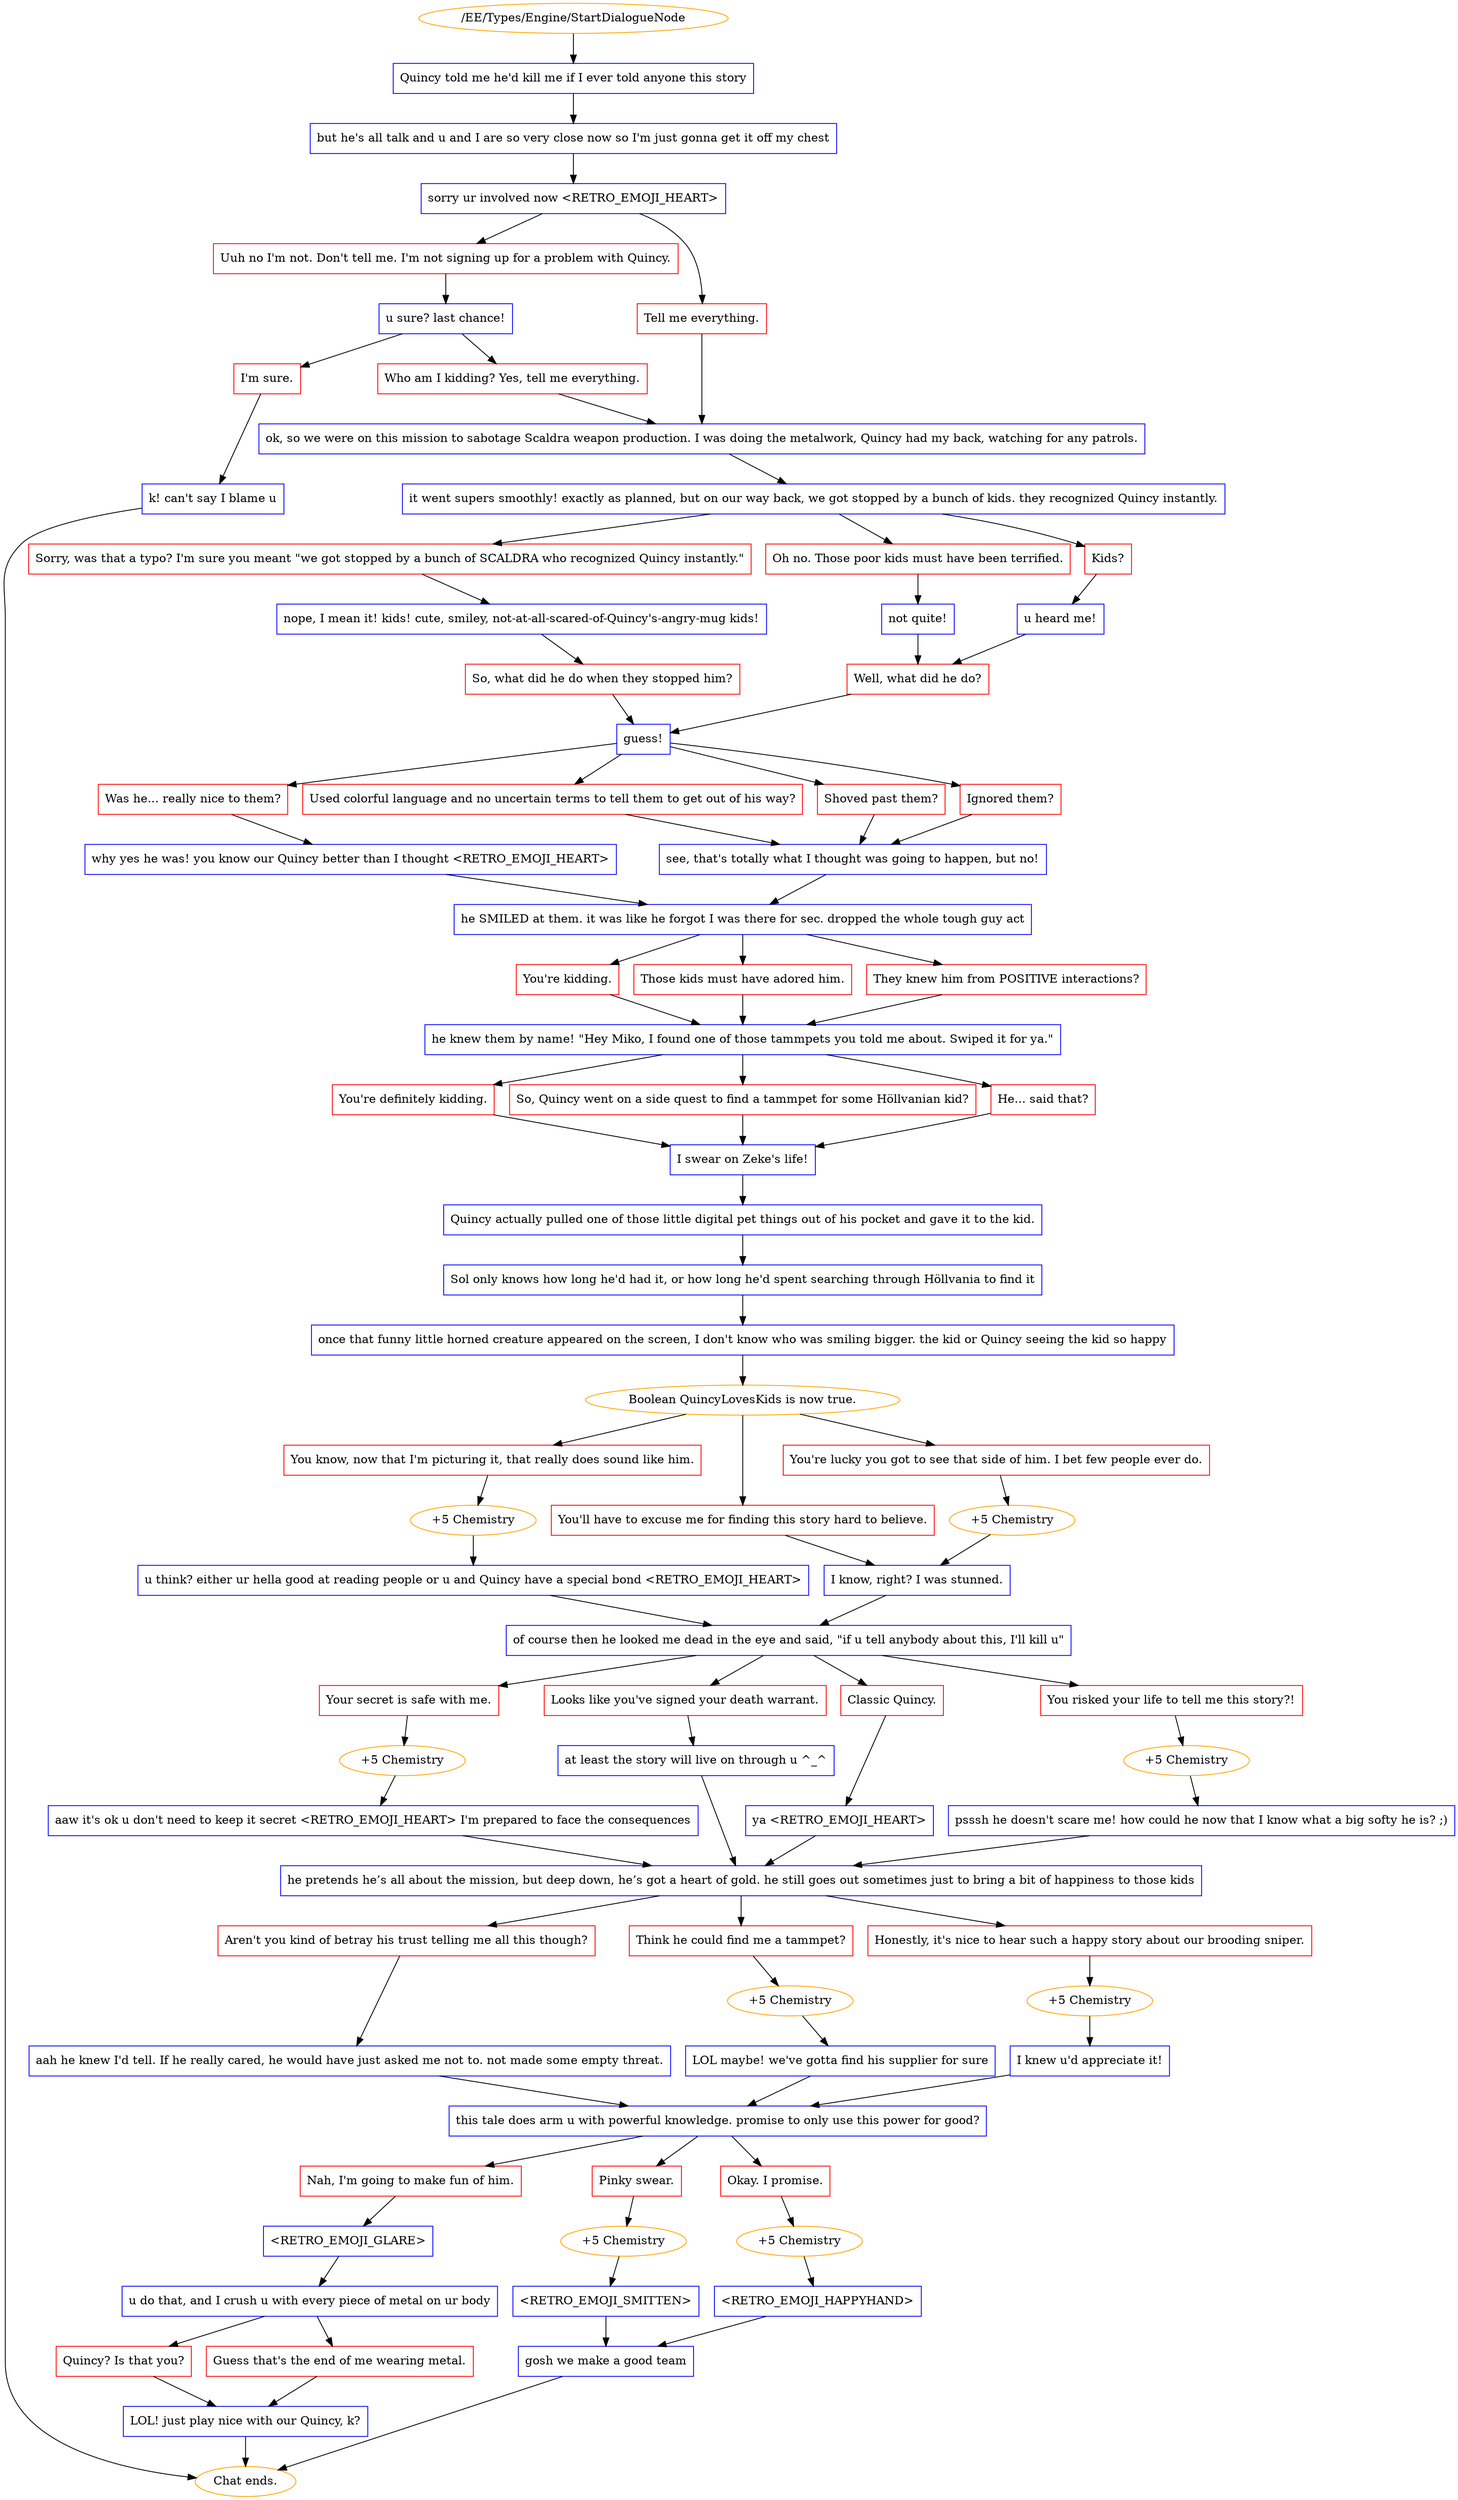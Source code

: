 digraph {
	3429 [label="/EE/Types/Engine/StartDialogueNode",color=orange];
		3429 -> 3430;
	3430 [label="Quincy told me he'd kill me if I ever told anyone this story",shape=box,color=blue];
		3430 -> 3431;
	3431 [label="but he's all talk and u and I are so very close now so I'm just gonna get it off my chest",shape=box,color=blue];
		3431 -> 3432;
	3432 [label="sorry ur involved now <RETRO_EMOJI_HEART>",shape=box,color=blue];
		3432 -> 3433;
		3432 -> 3434;
	3433 [label="Uuh no I'm not. Don't tell me. I'm not signing up for a problem with Quincy.",shape=box,color=red];
		3433 -> 3435;
	3434 [label="Tell me everything.",shape=box,color=red];
		3434 -> 3439;
	3435 [label="u sure? last chance!",shape=box,color=blue];
		3435 -> 3436;
		3435 -> 3438;
	3439 [label="ok, so we were on this mission to sabotage Scaldra weapon production. I was doing the metalwork, Quincy had my back, watching for any patrols.",shape=box,color=blue];
		3439 -> 3441;
	3436 [label="Who am I kidding? Yes, tell me everything.",shape=box,color=red];
		3436 -> 3439;
	3438 [label="I'm sure.",shape=box,color=red];
		3438 -> 3437;
	3441 [label="it went supers smoothly! exactly as planned, but on our way back, we got stopped by a bunch of kids. they recognized Quincy instantly.",shape=box,color=blue];
		3441 -> 3442;
		3441 -> 3443;
		3441 -> 3444;
	3437 [label="k! can't say I blame u",shape=box,color=blue];
		3437 -> "Chat ends.";
	3442 [label="Sorry, was that a typo? I'm sure you meant \"we got stopped by a bunch of SCALDRA who recognized Quincy instantly.\"",shape=box,color=red];
		3442 -> 3445;
	3443 [label="Oh no. Those poor kids must have been terrified.",shape=box,color=red];
		3443 -> 3446;
	3444 [label="Kids?",shape=box,color=red];
		3444 -> 3447;
	"Chat ends." [color=orange];
	3445 [label="nope, I mean it! kids! cute, smiley, not-at-all-scared-of-Quincy's-angry-mug kids!",shape=box,color=blue];
		3445 -> 3449;
	3446 [label="not quite!",shape=box,color=blue];
		3446 -> 3448;
	3447 [label="u heard me!",shape=box,color=blue];
		3447 -> 3448;
	3449 [label="So, what did he do when they stopped him?",shape=box,color=red];
		3449 -> 3450;
	3448 [label="Well, what did he do?",shape=box,color=red];
		3448 -> 3450;
	3450 [label="guess!",shape=box,color=blue];
		3450 -> 3451;
		3450 -> 3453;
		3450 -> 3452;
		3450 -> 3454;
	3451 [label="Used colorful language and no uncertain terms to tell them to get out of his way?",shape=box,color=red];
		3451 -> 3455;
	3453 [label="Shoved past them?",shape=box,color=red];
		3453 -> 3455;
	3452 [label="Ignored them?",shape=box,color=red];
		3452 -> 3455;
	3454 [label="Was he... really nice to them?",shape=box,color=red];
		3454 -> 3456;
	3455 [label="see, that's totally what I thought was going to happen, but no!",shape=box,color=blue];
		3455 -> 3457;
	3456 [label="why yes he was! you know our Quincy better than I thought <RETRO_EMOJI_HEART>",shape=box,color=blue];
		3456 -> 3457;
	3457 [label="he SMILED at them. it was like he forgot I was there for sec. dropped the whole tough guy act",shape=box,color=blue];
		3457 -> 3458;
		3457 -> 3460;
		3457 -> 3459;
	3458 [label="Those kids must have adored him.",shape=box,color=red];
		3458 -> 3461;
	3460 [label="They knew him from POSITIVE interactions?",shape=box,color=red];
		3460 -> 3461;
	3459 [label="You're kidding.",shape=box,color=red];
		3459 -> 3461;
	3461 [label="he knew them by name! \"Hey Miko, I found one of those tammpets you told me about. Swiped it for ya.\"",shape=box,color=blue];
		3461 -> 3465;
		3461 -> 3463;
		3461 -> 3464;
	3465 [label="So, Quincy went on a side quest to find a tammpet for some Höllvanian kid?",shape=box,color=red];
		3465 -> 3462;
	3463 [label="He... said that?",shape=box,color=red];
		3463 -> 3462;
	3464 [label="You're definitely kidding.",shape=box,color=red];
		3464 -> 3462;
	3462 [label="I swear on Zeke's life!",shape=box,color=blue];
		3462 -> 3466;
	3466 [label="Quincy actually pulled one of those little digital pet things out of his pocket and gave it to the kid.",shape=box,color=blue];
		3466 -> 3467;
	3467 [label="Sol only knows how long he'd had it, or how long he'd spent searching through Höllvania to find it",shape=box,color=blue];
		3467 -> 3468;
	3468 [label="once that funny little horned creature appeared on the screen, I don't know who was smiling bigger. the kid or Quincy seeing the kid so happy",shape=box,color=blue];
		3468 -> 3469;
	3469 [label="Boolean QuincyLovesKids is now true.",color=orange];
		3469 -> 3470;
		3469 -> 3471;
		3469 -> 3472;
	3470 [label="You know, now that I'm picturing it, that really does sound like him.",shape=box,color=red];
		3470 -> 3473;
	3471 [label="You'll have to excuse me for finding this story hard to believe.",shape=box,color=red];
		3471 -> 3476;
	3472 [label="You're lucky you got to see that side of him. I bet few people ever do.",shape=box,color=red];
		3472 -> 3474;
	3473 [label="+5 Chemistry",color=orange];
		3473 -> 3475;
	3476 [label="I know, right? I was stunned.",shape=box,color=blue];
		3476 -> 3477;
	3474 [label="+5 Chemistry",color=orange];
		3474 -> 3476;
	3475 [label="u think? either ur hella good at reading people or u and Quincy have a special bond <RETRO_EMOJI_HEART>",shape=box,color=blue];
		3475 -> 3477;
	3477 [label="of course then he looked me dead in the eye and said, \"if u tell anybody about this, I'll kill u\"",shape=box,color=blue];
		3477 -> 3478;
		3477 -> 3479;
		3477 -> 3480;
		3477 -> 3481;
	3478 [label="Classic Quincy.",shape=box,color=red];
		3478 -> 3484;
	3479 [label="You risked your life to tell me this story?!",shape=box,color=red];
		3479 -> 3482;
	3480 [label="Your secret is safe with me.",shape=box,color=red];
		3480 -> 3483;
	3481 [label="Looks like you've signed your death warrant.",shape=box,color=red];
		3481 -> 3487;
	3484 [label="ya <RETRO_EMOJI_HEART>",shape=box,color=blue];
		3484 -> 3488;
	3482 [label="+5 Chemistry",color=orange];
		3482 -> 3485;
	3483 [label="+5 Chemistry",color=orange];
		3483 -> 3486;
	3487 [label="at least the story will live on through u ^_^",shape=box,color=blue];
		3487 -> 3488;
	3488 [label="he pretends he’s all about the mission, but deep down, he’s got a heart of gold. he still goes out sometimes just to bring a bit of happiness to those kids",shape=box,color=blue];
		3488 -> 3491;
		3488 -> 3493;
		3488 -> 3490;
	3485 [label="psssh he doesn't scare me! how could he now that I know what a big softy he is? ;)",shape=box,color=blue];
		3485 -> 3488;
	3486 [label="aaw it's ok u don't need to keep it secret <RETRO_EMOJI_HEART> I'm prepared to face the consequences",shape=box,color=blue];
		3486 -> 3488;
	3491 [label="Think he could find me a tammpet?",shape=box,color=red];
		3491 -> 3489;
	3493 [label="Honestly, it's nice to hear such a happy story about our brooding sniper.",shape=box,color=red];
		3493 -> 3492;
	3490 [label="Aren't you kind of betray his trust telling me all this though?",shape=box,color=red];
		3490 -> 3496;
	3489 [label="+5 Chemistry",color=orange];
		3489 -> 3494;
	3492 [label="+5 Chemistry",color=orange];
		3492 -> 3495;
	3496 [label="aah he knew I'd tell. If he really cared, he would have just asked me not to. not made some empty threat.",shape=box,color=blue];
		3496 -> 3497;
	3494 [label="LOL maybe! we've gotta find his supplier for sure",shape=box,color=blue];
		3494 -> 3497;
	3495 [label="I knew u'd appreciate it!",shape=box,color=blue];
		3495 -> 3497;
	3497 [label="this tale does arm u with powerful knowledge. promise to only use this power for good?",shape=box,color=blue];
		3497 -> 3503;
		3497 -> 3505;
		3497 -> 3498;
	3503 [label="Okay. I promise.",shape=box,color=red];
		3503 -> 3500;
	3505 [label="Pinky swear.",shape=box,color=red];
		3505 -> 3504;
	3498 [label="Nah, I'm going to make fun of him.",shape=box,color=red];
		3498 -> 3502;
	3500 [label="+5 Chemistry",color=orange];
		3500 -> 3499;
	3504 [label="+5 Chemistry",color=orange];
		3504 -> 3501;
	3502 [label="<RETRO_EMOJI_GLARE>",shape=box,color=blue];
		3502 -> 3506;
	3499 [label="<RETRO_EMOJI_HAPPYHAND>",shape=box,color=blue];
		3499 -> 3507;
	3501 [label="<RETRO_EMOJI_SMITTEN>",shape=box,color=blue];
		3501 -> 3507;
	3506 [label="u do that, and I crush u with every piece of metal on ur body",shape=box,color=blue];
		3506 -> 3508;
		3506 -> 3509;
	3507 [label="gosh we make a good team",shape=box,color=blue];
		3507 -> "Chat ends.";
	3508 [label="Quincy? Is that you?",shape=box,color=red];
		3508 -> 3510;
	3509 [label="Guess that's the end of me wearing metal.",shape=box,color=red];
		3509 -> 3510;
	"Chat ends." [color=orange];
	3510 [label="LOL! just play nice with our Quincy, k?",shape=box,color=blue];
		3510 -> "Chat ends.";
	"Chat ends." [color=orange];
}